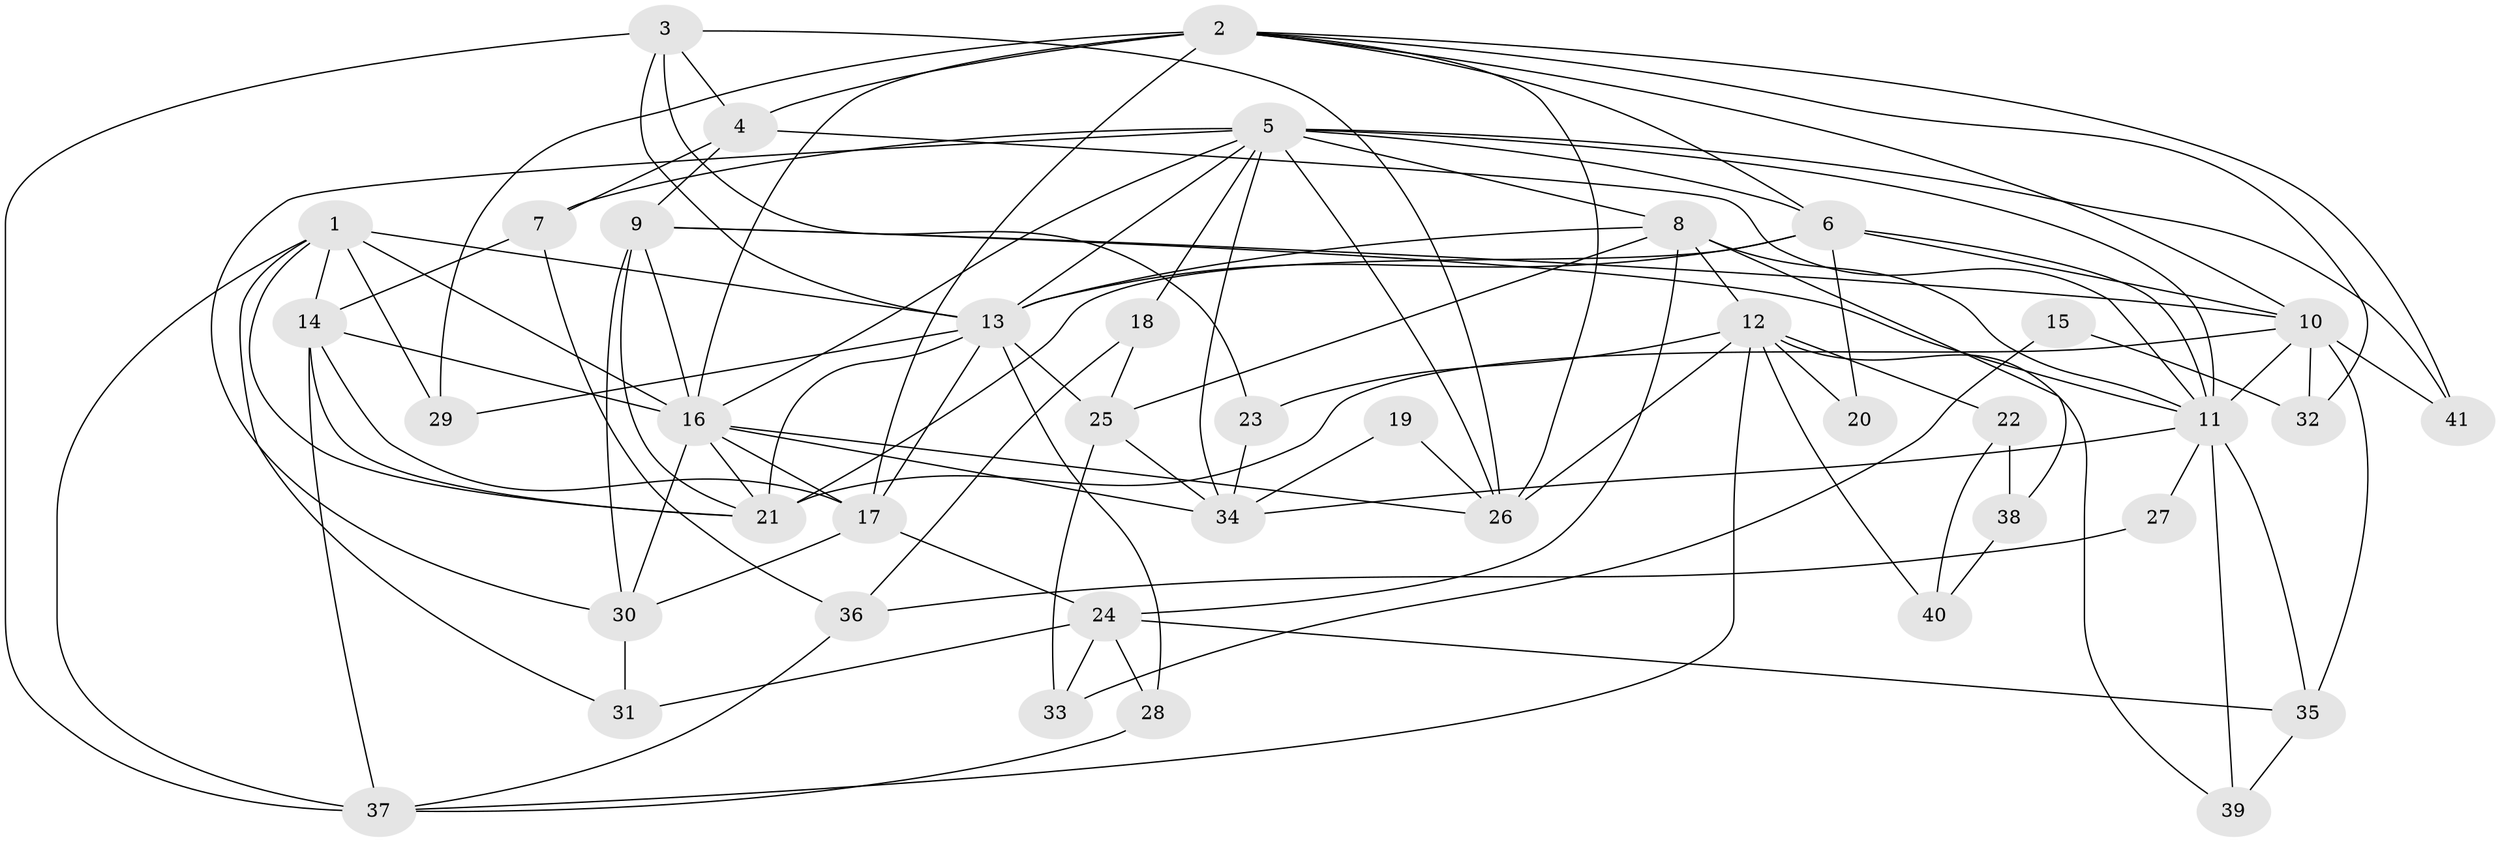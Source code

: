 // original degree distribution, {4: 0.3048780487804878, 6: 0.15853658536585366, 3: 0.32926829268292684, 5: 0.0975609756097561, 8: 0.012195121951219513, 2: 0.08536585365853659, 7: 0.012195121951219513}
// Generated by graph-tools (version 1.1) at 2025/36/03/09/25 02:36:02]
// undirected, 41 vertices, 106 edges
graph export_dot {
graph [start="1"]
  node [color=gray90,style=filled];
  1;
  2;
  3;
  4;
  5;
  6;
  7;
  8;
  9;
  10;
  11;
  12;
  13;
  14;
  15;
  16;
  17;
  18;
  19;
  20;
  21;
  22;
  23;
  24;
  25;
  26;
  27;
  28;
  29;
  30;
  31;
  32;
  33;
  34;
  35;
  36;
  37;
  38;
  39;
  40;
  41;
  1 -- 13 [weight=2.0];
  1 -- 14 [weight=1.0];
  1 -- 16 [weight=1.0];
  1 -- 21 [weight=1.0];
  1 -- 29 [weight=1.0];
  1 -- 31 [weight=1.0];
  1 -- 37 [weight=1.0];
  2 -- 4 [weight=1.0];
  2 -- 6 [weight=1.0];
  2 -- 10 [weight=2.0];
  2 -- 16 [weight=2.0];
  2 -- 17 [weight=1.0];
  2 -- 26 [weight=1.0];
  2 -- 29 [weight=2.0];
  2 -- 32 [weight=1.0];
  2 -- 41 [weight=1.0];
  3 -- 4 [weight=1.0];
  3 -- 13 [weight=1.0];
  3 -- 23 [weight=1.0];
  3 -- 26 [weight=1.0];
  3 -- 37 [weight=1.0];
  4 -- 7 [weight=1.0];
  4 -- 9 [weight=1.0];
  4 -- 11 [weight=1.0];
  5 -- 6 [weight=1.0];
  5 -- 7 [weight=1.0];
  5 -- 8 [weight=1.0];
  5 -- 11 [weight=2.0];
  5 -- 13 [weight=2.0];
  5 -- 16 [weight=1.0];
  5 -- 18 [weight=1.0];
  5 -- 26 [weight=1.0];
  5 -- 30 [weight=1.0];
  5 -- 34 [weight=1.0];
  5 -- 41 [weight=1.0];
  6 -- 10 [weight=1.0];
  6 -- 11 [weight=1.0];
  6 -- 13 [weight=3.0];
  6 -- 20 [weight=1.0];
  6 -- 21 [weight=2.0];
  7 -- 14 [weight=1.0];
  7 -- 36 [weight=1.0];
  8 -- 11 [weight=2.0];
  8 -- 12 [weight=1.0];
  8 -- 13 [weight=1.0];
  8 -- 24 [weight=1.0];
  8 -- 25 [weight=1.0];
  8 -- 38 [weight=1.0];
  9 -- 10 [weight=1.0];
  9 -- 11 [weight=1.0];
  9 -- 16 [weight=1.0];
  9 -- 21 [weight=1.0];
  9 -- 30 [weight=1.0];
  10 -- 11 [weight=1.0];
  10 -- 21 [weight=1.0];
  10 -- 32 [weight=1.0];
  10 -- 35 [weight=1.0];
  10 -- 41 [weight=1.0];
  11 -- 27 [weight=1.0];
  11 -- 34 [weight=1.0];
  11 -- 35 [weight=1.0];
  11 -- 39 [weight=1.0];
  12 -- 20 [weight=1.0];
  12 -- 22 [weight=1.0];
  12 -- 23 [weight=1.0];
  12 -- 26 [weight=1.0];
  12 -- 37 [weight=1.0];
  12 -- 39 [weight=1.0];
  12 -- 40 [weight=1.0];
  13 -- 17 [weight=1.0];
  13 -- 21 [weight=2.0];
  13 -- 25 [weight=1.0];
  13 -- 28 [weight=1.0];
  13 -- 29 [weight=1.0];
  14 -- 16 [weight=1.0];
  14 -- 17 [weight=1.0];
  14 -- 21 [weight=1.0];
  14 -- 37 [weight=1.0];
  15 -- 32 [weight=1.0];
  15 -- 33 [weight=1.0];
  16 -- 17 [weight=1.0];
  16 -- 21 [weight=1.0];
  16 -- 26 [weight=1.0];
  16 -- 30 [weight=1.0];
  16 -- 34 [weight=1.0];
  17 -- 24 [weight=1.0];
  17 -- 30 [weight=1.0];
  18 -- 25 [weight=1.0];
  18 -- 36 [weight=1.0];
  19 -- 26 [weight=1.0];
  19 -- 34 [weight=1.0];
  22 -- 38 [weight=1.0];
  22 -- 40 [weight=1.0];
  23 -- 34 [weight=1.0];
  24 -- 28 [weight=1.0];
  24 -- 31 [weight=1.0];
  24 -- 33 [weight=1.0];
  24 -- 35 [weight=1.0];
  25 -- 33 [weight=1.0];
  25 -- 34 [weight=1.0];
  27 -- 36 [weight=1.0];
  28 -- 37 [weight=1.0];
  30 -- 31 [weight=1.0];
  35 -- 39 [weight=1.0];
  36 -- 37 [weight=1.0];
  38 -- 40 [weight=1.0];
}
